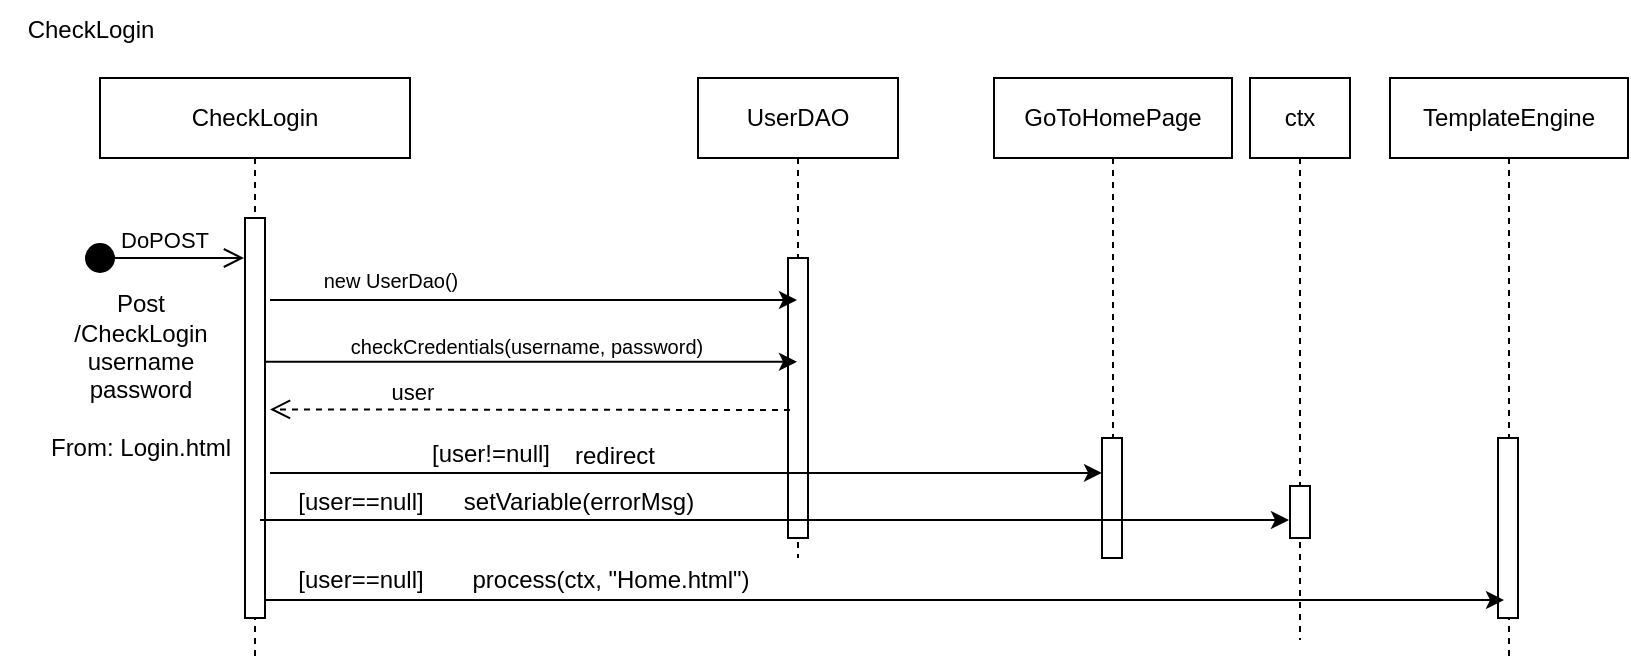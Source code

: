 <mxfile version="24.2.5" type="device">
  <diagram name="Pagina-1" id="QMbBPEFxshU9AOQJG7Jn">
    <mxGraphModel dx="930" dy="423" grid="1" gridSize="10" guides="1" tooltips="1" connect="1" arrows="1" fold="1" page="1" pageScale="1" pageWidth="827" pageHeight="1169" math="0" shadow="0">
      <root>
        <mxCell id="0" />
        <mxCell id="1" parent="0" />
        <mxCell id="deQKDIumI5_GzSjwK9UW-1" value="&lt;span style=&quot;text-wrap: nowrap;&quot;&gt;CheckLogin&lt;/span&gt;" style="shape=umlLifeline;perimeter=lifelinePerimeter;whiteSpace=wrap;html=1;container=0;dropTarget=0;collapsible=0;recursiveResize=0;outlineConnect=0;portConstraint=eastwest;newEdgeStyle={&quot;edgeStyle&quot;:&quot;elbowEdgeStyle&quot;,&quot;elbow&quot;:&quot;vertical&quot;,&quot;curved&quot;:0,&quot;rounded&quot;:0};" vertex="1" parent="1">
          <mxGeometry x="105" y="59" width="155" height="291" as="geometry" />
        </mxCell>
        <mxCell id="deQKDIumI5_GzSjwK9UW-2" value="" style="html=1;points=[];perimeter=orthogonalPerimeter;outlineConnect=0;targetShapes=umlLifeline;portConstraint=eastwest;newEdgeStyle={&quot;edgeStyle&quot;:&quot;elbowEdgeStyle&quot;,&quot;elbow&quot;:&quot;vertical&quot;,&quot;curved&quot;:0,&quot;rounded&quot;:0};" vertex="1" parent="deQKDIumI5_GzSjwK9UW-1">
          <mxGeometry x="72.5" y="70" width="10" height="200" as="geometry" />
        </mxCell>
        <mxCell id="deQKDIumI5_GzSjwK9UW-3" value="UserDAO" style="shape=umlLifeline;perimeter=lifelinePerimeter;whiteSpace=wrap;html=1;container=0;dropTarget=0;collapsible=0;recursiveResize=0;outlineConnect=0;portConstraint=eastwest;newEdgeStyle={&quot;edgeStyle&quot;:&quot;elbowEdgeStyle&quot;,&quot;elbow&quot;:&quot;vertical&quot;,&quot;curved&quot;:0,&quot;rounded&quot;:0};" vertex="1" parent="1">
          <mxGeometry x="404" y="59" width="100" height="240" as="geometry" />
        </mxCell>
        <mxCell id="deQKDIumI5_GzSjwK9UW-4" value="" style="html=1;points=[];perimeter=orthogonalPerimeter;outlineConnect=0;targetShapes=umlLifeline;portConstraint=eastwest;newEdgeStyle={&quot;edgeStyle&quot;:&quot;elbowEdgeStyle&quot;,&quot;elbow&quot;:&quot;vertical&quot;,&quot;curved&quot;:0,&quot;rounded&quot;:0};" vertex="1" parent="deQKDIumI5_GzSjwK9UW-3">
          <mxGeometry x="45" y="90" width="10" height="140" as="geometry" />
        </mxCell>
        <mxCell id="deQKDIumI5_GzSjwK9UW-5" value="DoPOST" style="html=1;verticalAlign=bottom;startArrow=circle;startFill=1;endArrow=open;startSize=6;endSize=8;curved=0;rounded=0;" edge="1" parent="1">
          <mxGeometry width="80" relative="1" as="geometry">
            <mxPoint x="97" y="149" as="sourcePoint" />
            <mxPoint x="177" y="149" as="targetPoint" />
            <mxPoint as="offset" />
          </mxGeometry>
        </mxCell>
        <mxCell id="deQKDIumI5_GzSjwK9UW-6" value="" style="endArrow=classic;html=1;rounded=0;exitX=1.02;exitY=0.085;exitDx=0;exitDy=0;exitPerimeter=0;" edge="1" parent="1" target="deQKDIumI5_GzSjwK9UW-3">
          <mxGeometry width="50" height="50" relative="1" as="geometry">
            <mxPoint x="190.0" y="170.0" as="sourcePoint" />
            <mxPoint x="350" y="170" as="targetPoint" />
          </mxGeometry>
        </mxCell>
        <mxCell id="deQKDIumI5_GzSjwK9UW-7" value="GoToHomePage" style="shape=umlLifeline;perimeter=lifelinePerimeter;whiteSpace=wrap;html=1;container=0;dropTarget=0;collapsible=0;recursiveResize=0;outlineConnect=0;portConstraint=eastwest;newEdgeStyle={&quot;edgeStyle&quot;:&quot;elbowEdgeStyle&quot;,&quot;elbow&quot;:&quot;vertical&quot;,&quot;curved&quot;:0,&quot;rounded&quot;:0};" vertex="1" parent="1">
          <mxGeometry x="552" y="59" width="119" height="240" as="geometry" />
        </mxCell>
        <mxCell id="deQKDIumI5_GzSjwK9UW-8" value="" style="html=1;points=[];perimeter=orthogonalPerimeter;outlineConnect=0;targetShapes=umlLifeline;portConstraint=eastwest;newEdgeStyle={&quot;edgeStyle&quot;:&quot;elbowEdgeStyle&quot;,&quot;elbow&quot;:&quot;vertical&quot;,&quot;curved&quot;:0,&quot;rounded&quot;:0};" vertex="1" parent="deQKDIumI5_GzSjwK9UW-7">
          <mxGeometry x="54" y="180" width="10" height="60" as="geometry" />
        </mxCell>
        <mxCell id="deQKDIumI5_GzSjwK9UW-9" value="CheckLogin" style="text;html=1;align=center;verticalAlign=middle;resizable=0;points=[];autosize=1;strokeColor=none;fillColor=none;" vertex="1" parent="1">
          <mxGeometry x="55" y="20" width="90" height="30" as="geometry" />
        </mxCell>
        <mxCell id="deQKDIumI5_GzSjwK9UW-10" value="Post&lt;div&gt;/CheckLogin&lt;/div&gt;&lt;div&gt;username&lt;/div&gt;&lt;div&gt;password&lt;/div&gt;&lt;div&gt;&lt;br&gt;&lt;/div&gt;&lt;div&gt;From: Login.html&lt;/div&gt;&lt;div&gt;&lt;br&gt;&lt;/div&gt;" style="text;html=1;align=center;verticalAlign=middle;resizable=0;points=[];autosize=1;strokeColor=none;fillColor=none;" vertex="1" parent="1">
          <mxGeometry x="70" y="160" width="110" height="110" as="geometry" />
        </mxCell>
        <mxCell id="deQKDIumI5_GzSjwK9UW-11" value="&lt;font style=&quot;font-size: 10px;&quot;&gt;new UserDao()&lt;/font&gt;" style="text;html=1;align=center;verticalAlign=middle;resizable=0;points=[];autosize=1;strokeColor=none;fillColor=none;" vertex="1" parent="1">
          <mxGeometry x="205" y="145" width="90" height="30" as="geometry" />
        </mxCell>
        <mxCell id="deQKDIumI5_GzSjwK9UW-12" value="" style="endArrow=classic;html=1;rounded=0;exitX=0.025;exitY=1.03;exitDx=0;exitDy=0;exitPerimeter=0;" edge="1" parent="1" target="deQKDIumI5_GzSjwK9UW-3">
          <mxGeometry width="50" height="50" relative="1" as="geometry">
            <mxPoint x="187.5" y="200.9" as="sourcePoint" />
            <mxPoint x="418" y="200.9" as="targetPoint" />
          </mxGeometry>
        </mxCell>
        <mxCell id="deQKDIumI5_GzSjwK9UW-13" value="&lt;span style=&quot;font-size: 10px;&quot;&gt;checkCredentials(username, password)&lt;/span&gt;" style="text;html=1;align=center;verticalAlign=middle;resizable=0;points=[];autosize=1;strokeColor=none;fillColor=none;" vertex="1" parent="1">
          <mxGeometry x="218" y="178" width="200" height="30" as="geometry" />
        </mxCell>
        <mxCell id="deQKDIumI5_GzSjwK9UW-14" value="" style="endArrow=classic;html=1;rounded=0;" edge="1" parent="1">
          <mxGeometry width="50" height="50" relative="1" as="geometry">
            <mxPoint x="190" y="256.44" as="sourcePoint" />
            <mxPoint x="606" y="256.44" as="targetPoint" />
          </mxGeometry>
        </mxCell>
        <mxCell id="deQKDIumI5_GzSjwK9UW-15" value="redirect" style="text;html=1;align=center;verticalAlign=middle;resizable=0;points=[];autosize=1;strokeColor=none;fillColor=none;" vertex="1" parent="1">
          <mxGeometry x="332" y="233" width="60" height="30" as="geometry" />
        </mxCell>
        <mxCell id="deQKDIumI5_GzSjwK9UW-18" value="user" style="html=1;verticalAlign=bottom;endArrow=open;dashed=1;endSize=8;edgeStyle=elbowEdgeStyle;elbow=vertical;curved=0;rounded=0;" edge="1" parent="1">
          <mxGeometry x="0.455" relative="1" as="geometry">
            <mxPoint x="190" y="225" as="targetPoint" />
            <Array as="points">
              <mxPoint x="447" y="224.72" />
            </Array>
            <mxPoint x="450" y="225" as="sourcePoint" />
            <mxPoint as="offset" />
          </mxGeometry>
        </mxCell>
        <mxCell id="deQKDIumI5_GzSjwK9UW-19" value="[user!=null]" style="text;html=1;align=center;verticalAlign=middle;resizable=0;points=[];autosize=1;strokeColor=none;fillColor=none;" vertex="1" parent="1">
          <mxGeometry x="260" y="232" width="80" height="30" as="geometry" />
        </mxCell>
        <mxCell id="deQKDIumI5_GzSjwK9UW-20" value="[user==null]" style="text;html=1;align=center;verticalAlign=middle;resizable=0;points=[];autosize=1;strokeColor=none;fillColor=none;" vertex="1" parent="1">
          <mxGeometry x="190" y="256" width="90" height="30" as="geometry" />
        </mxCell>
        <mxCell id="deQKDIumI5_GzSjwK9UW-21" value="" style="endArrow=classic;html=1;rounded=0;" edge="1" parent="1">
          <mxGeometry width="50" height="50" relative="1" as="geometry">
            <mxPoint x="185" y="280" as="sourcePoint" />
            <mxPoint x="699.5" y="280" as="targetPoint" />
          </mxGeometry>
        </mxCell>
        <mxCell id="deQKDIumI5_GzSjwK9UW-22" value="TemplateEngine" style="shape=umlLifeline;perimeter=lifelinePerimeter;whiteSpace=wrap;html=1;container=0;dropTarget=0;collapsible=0;recursiveResize=0;outlineConnect=0;portConstraint=eastwest;newEdgeStyle={&quot;edgeStyle&quot;:&quot;elbowEdgeStyle&quot;,&quot;elbow&quot;:&quot;vertical&quot;,&quot;curved&quot;:0,&quot;rounded&quot;:0};" vertex="1" parent="1">
          <mxGeometry x="750" y="59" width="119" height="291" as="geometry" />
        </mxCell>
        <mxCell id="deQKDIumI5_GzSjwK9UW-23" value="" style="html=1;points=[];perimeter=orthogonalPerimeter;outlineConnect=0;targetShapes=umlLifeline;portConstraint=eastwest;newEdgeStyle={&quot;edgeStyle&quot;:&quot;elbowEdgeStyle&quot;,&quot;elbow&quot;:&quot;vertical&quot;,&quot;curved&quot;:0,&quot;rounded&quot;:0};" vertex="1" parent="deQKDIumI5_GzSjwK9UW-22">
          <mxGeometry x="54" y="180" width="10" height="90" as="geometry" />
        </mxCell>
        <mxCell id="deQKDIumI5_GzSjwK9UW-24" value="ctx" style="shape=umlLifeline;perimeter=lifelinePerimeter;whiteSpace=wrap;html=1;container=0;dropTarget=0;collapsible=0;recursiveResize=0;outlineConnect=0;portConstraint=eastwest;newEdgeStyle={&quot;edgeStyle&quot;:&quot;elbowEdgeStyle&quot;,&quot;elbow&quot;:&quot;vertical&quot;,&quot;curved&quot;:0,&quot;rounded&quot;:0};" vertex="1" parent="1">
          <mxGeometry x="680" y="59" width="50" height="281" as="geometry" />
        </mxCell>
        <mxCell id="deQKDIumI5_GzSjwK9UW-25" value="" style="html=1;points=[];perimeter=orthogonalPerimeter;outlineConnect=0;targetShapes=umlLifeline;portConstraint=eastwest;newEdgeStyle={&quot;edgeStyle&quot;:&quot;elbowEdgeStyle&quot;,&quot;elbow&quot;:&quot;vertical&quot;,&quot;curved&quot;:0,&quot;rounded&quot;:0};" vertex="1" parent="deQKDIumI5_GzSjwK9UW-24">
          <mxGeometry x="20" y="204" width="10" height="26" as="geometry" />
        </mxCell>
        <mxCell id="deQKDIumI5_GzSjwK9UW-26" value="setVariable(errorMsg)" style="text;html=1;align=center;verticalAlign=middle;resizable=0;points=[];autosize=1;strokeColor=none;fillColor=none;" vertex="1" parent="1">
          <mxGeometry x="274" y="256" width="140" height="30" as="geometry" />
        </mxCell>
        <mxCell id="deQKDIumI5_GzSjwK9UW-27" value="" style="endArrow=classic;html=1;rounded=0;" edge="1" parent="1">
          <mxGeometry width="50" height="50" relative="1" as="geometry">
            <mxPoint x="187" y="320" as="sourcePoint" />
            <mxPoint x="807" y="320" as="targetPoint" />
          </mxGeometry>
        </mxCell>
        <mxCell id="deQKDIumI5_GzSjwK9UW-28" value="[user==null]" style="text;html=1;align=center;verticalAlign=middle;resizable=0;points=[];autosize=1;strokeColor=none;fillColor=none;" vertex="1" parent="1">
          <mxGeometry x="190" y="295" width="90" height="30" as="geometry" />
        </mxCell>
        <mxCell id="deQKDIumI5_GzSjwK9UW-29" value="process(ctx, &quot;Home.html&quot;)" style="text;html=1;align=center;verticalAlign=middle;resizable=0;points=[];autosize=1;strokeColor=none;fillColor=none;" vertex="1" parent="1">
          <mxGeometry x="280" y="295" width="160" height="30" as="geometry" />
        </mxCell>
      </root>
    </mxGraphModel>
  </diagram>
</mxfile>
